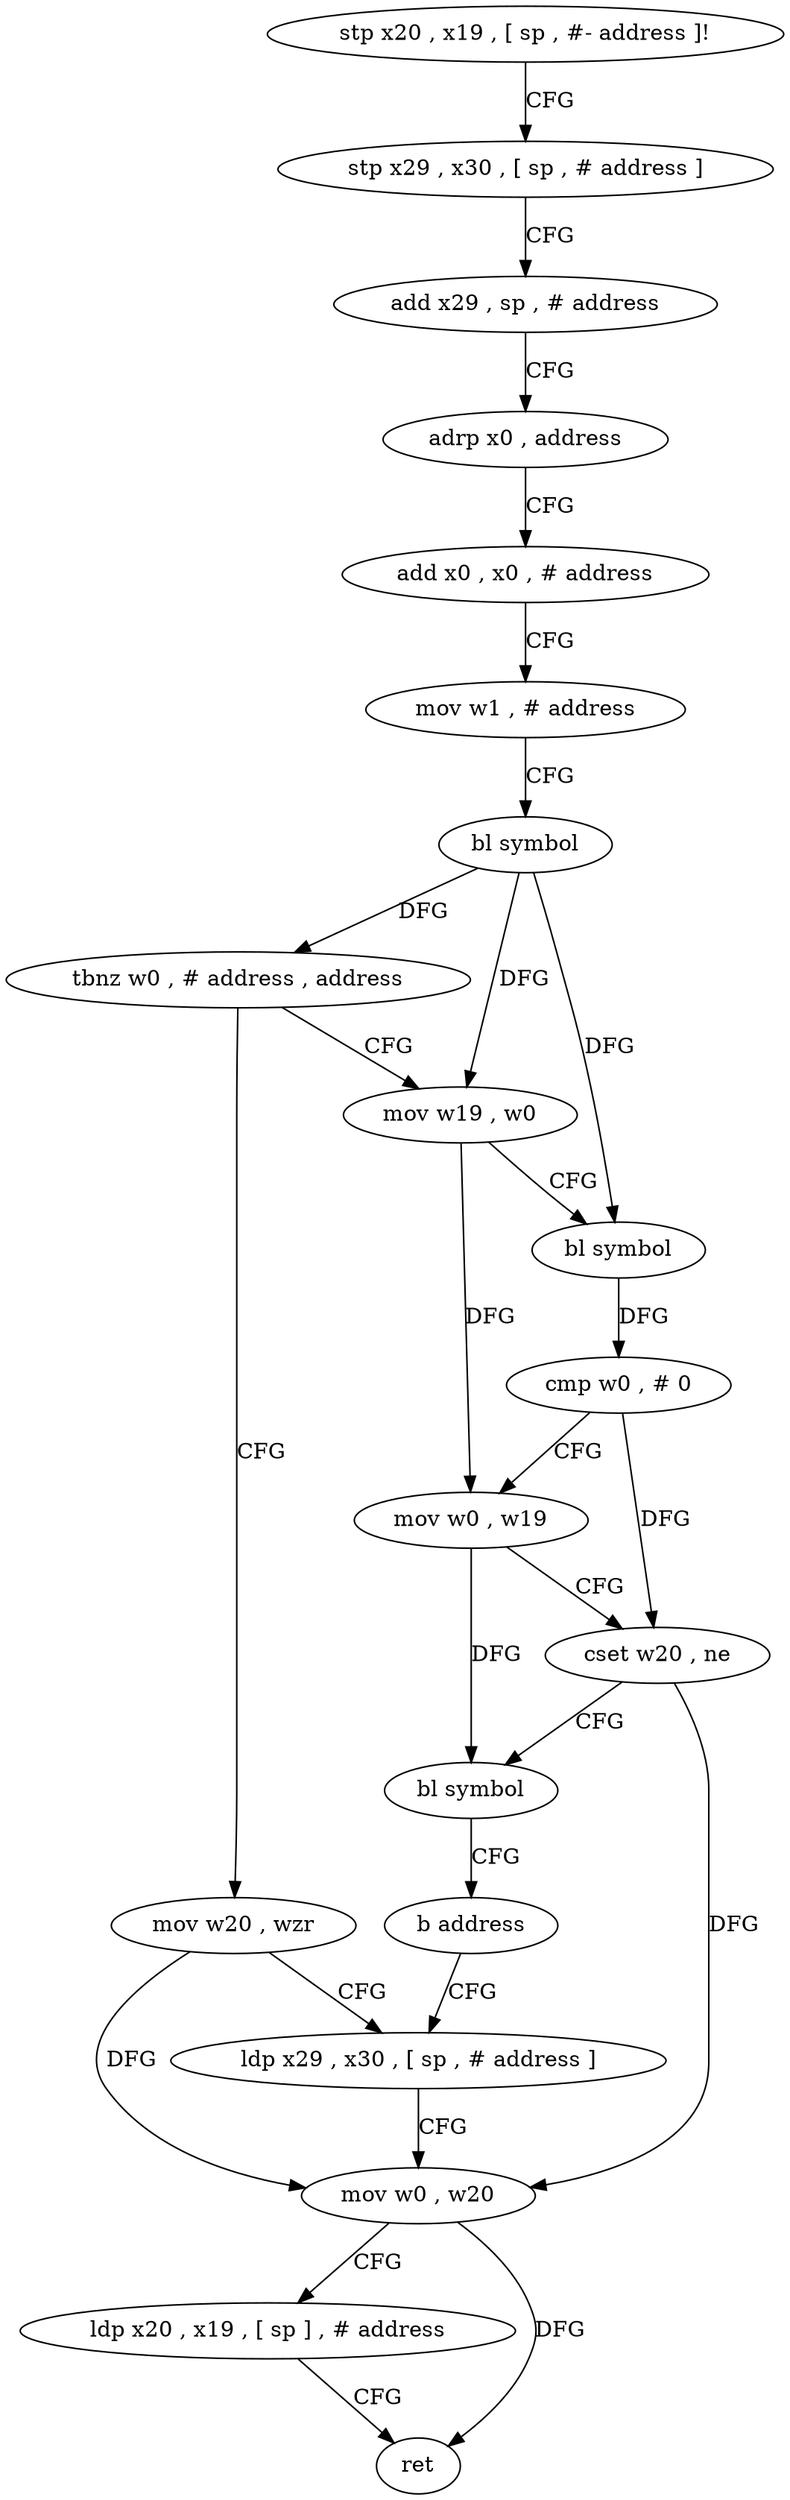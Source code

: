digraph "func" {
"4260576" [label = "stp x20 , x19 , [ sp , #- address ]!" ]
"4260580" [label = "stp x29 , x30 , [ sp , # address ]" ]
"4260584" [label = "add x29 , sp , # address" ]
"4260588" [label = "adrp x0 , address" ]
"4260592" [label = "add x0 , x0 , # address" ]
"4260596" [label = "mov w1 , # address" ]
"4260600" [label = "bl symbol" ]
"4260604" [label = "tbnz w0 , # address , address" ]
"4260636" [label = "mov w20 , wzr" ]
"4260608" [label = "mov w19 , w0" ]
"4260640" [label = "ldp x29 , x30 , [ sp , # address ]" ]
"4260612" [label = "bl symbol" ]
"4260616" [label = "cmp w0 , # 0" ]
"4260620" [label = "mov w0 , w19" ]
"4260624" [label = "cset w20 , ne" ]
"4260628" [label = "bl symbol" ]
"4260632" [label = "b address" ]
"4260644" [label = "mov w0 , w20" ]
"4260648" [label = "ldp x20 , x19 , [ sp ] , # address" ]
"4260652" [label = "ret" ]
"4260576" -> "4260580" [ label = "CFG" ]
"4260580" -> "4260584" [ label = "CFG" ]
"4260584" -> "4260588" [ label = "CFG" ]
"4260588" -> "4260592" [ label = "CFG" ]
"4260592" -> "4260596" [ label = "CFG" ]
"4260596" -> "4260600" [ label = "CFG" ]
"4260600" -> "4260604" [ label = "DFG" ]
"4260600" -> "4260608" [ label = "DFG" ]
"4260600" -> "4260612" [ label = "DFG" ]
"4260604" -> "4260636" [ label = "CFG" ]
"4260604" -> "4260608" [ label = "CFG" ]
"4260636" -> "4260640" [ label = "CFG" ]
"4260636" -> "4260644" [ label = "DFG" ]
"4260608" -> "4260612" [ label = "CFG" ]
"4260608" -> "4260620" [ label = "DFG" ]
"4260640" -> "4260644" [ label = "CFG" ]
"4260612" -> "4260616" [ label = "DFG" ]
"4260616" -> "4260620" [ label = "CFG" ]
"4260616" -> "4260624" [ label = "DFG" ]
"4260620" -> "4260624" [ label = "CFG" ]
"4260620" -> "4260628" [ label = "DFG" ]
"4260624" -> "4260628" [ label = "CFG" ]
"4260624" -> "4260644" [ label = "DFG" ]
"4260628" -> "4260632" [ label = "CFG" ]
"4260632" -> "4260640" [ label = "CFG" ]
"4260644" -> "4260648" [ label = "CFG" ]
"4260644" -> "4260652" [ label = "DFG" ]
"4260648" -> "4260652" [ label = "CFG" ]
}
